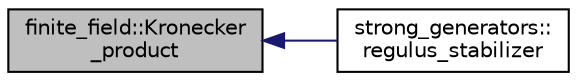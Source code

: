 digraph "finite_field::Kronecker_product"
{
  edge [fontname="Helvetica",fontsize="10",labelfontname="Helvetica",labelfontsize="10"];
  node [fontname="Helvetica",fontsize="10",shape=record];
  rankdir="LR";
  Node7822 [label="finite_field::Kronecker\l_product",height=0.2,width=0.4,color="black", fillcolor="grey75", style="filled", fontcolor="black"];
  Node7822 -> Node7823 [dir="back",color="midnightblue",fontsize="10",style="solid",fontname="Helvetica"];
  Node7823 [label="strong_generators::\lregulus_stabilizer",height=0.2,width=0.4,color="black", fillcolor="white", style="filled",URL="$dc/d09/classstrong__generators.html#a32e999d14b4168695f2e775ddf2ed7e7"];
}
